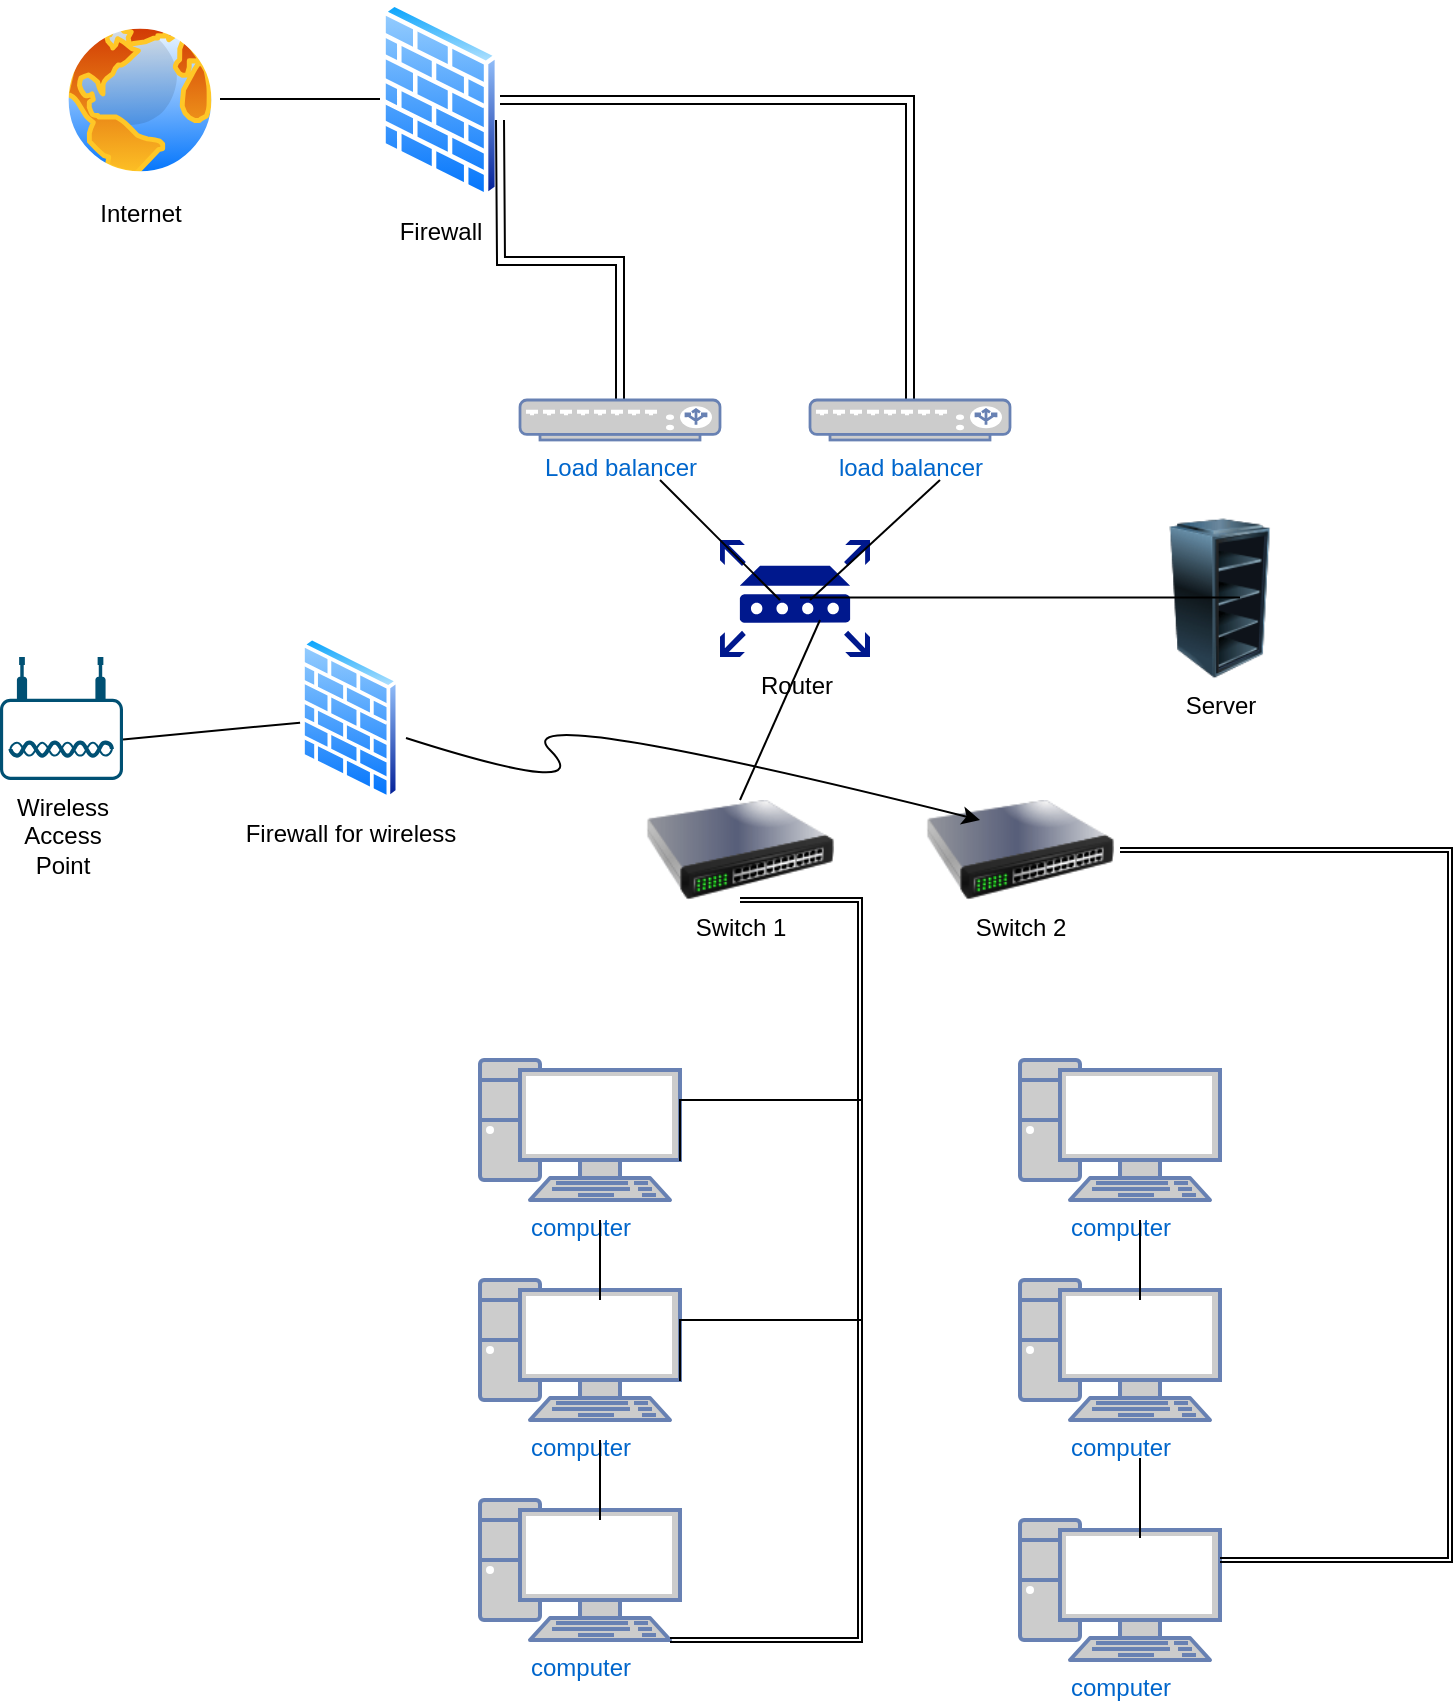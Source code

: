<mxfile version="14.6.13" type="github">
  <diagram id="XVIkT2zcZYyQROvyXXck" name="Page-1">
    <mxGraphModel dx="1422" dy="766" grid="1" gridSize="10" guides="1" tooltips="1" connect="1" arrows="1" fold="1" page="1" pageScale="1" pageWidth="850" pageHeight="1100" math="0" shadow="0">
      <root>
        <mxCell id="0" />
        <mxCell id="1" parent="0" />
        <mxCell id="oexXOZvehWeUb7vfYz6k-1" value="Internet&lt;br&gt;" style="aspect=fixed;perimeter=ellipsePerimeter;html=1;align=center;shadow=0;dashed=0;spacingTop=3;image;image=img/lib/active_directory/internet_globe.svg;" vertex="1" parent="1">
          <mxGeometry x="50" y="120" width="80" height="80" as="geometry" />
        </mxCell>
        <mxCell id="oexXOZvehWeUb7vfYz6k-2" value="Firewall" style="aspect=fixed;perimeter=ellipsePerimeter;html=1;align=center;shadow=0;dashed=0;spacingTop=3;image;image=img/lib/active_directory/firewall.svg;" vertex="1" parent="1">
          <mxGeometry x="210" y="110.82" width="60" height="98.36" as="geometry" />
        </mxCell>
        <mxCell id="oexXOZvehWeUb7vfYz6k-5" value="" style="endArrow=none;html=1;" edge="1" parent="1">
          <mxGeometry width="50" height="50" relative="1" as="geometry">
            <mxPoint x="130" y="159.5" as="sourcePoint" />
            <mxPoint x="210" y="159.5" as="targetPoint" />
          </mxGeometry>
        </mxCell>
        <mxCell id="oexXOZvehWeUb7vfYz6k-11" style="edgeStyle=orthogonalEdgeStyle;shape=link;curved=1;rounded=0;orthogonalLoop=1;jettySize=auto;html=1;exitX=0.5;exitY=0;exitDx=0;exitDy=0;exitPerimeter=0;entryX=1;entryY=0.5;entryDx=0;entryDy=0;" edge="1" parent="1" source="oexXOZvehWeUb7vfYz6k-6" target="oexXOZvehWeUb7vfYz6k-2">
          <mxGeometry relative="1" as="geometry" />
        </mxCell>
        <mxCell id="oexXOZvehWeUb7vfYz6k-6" value="load balancer&lt;br&gt;" style="fontColor=#0066CC;verticalAlign=top;verticalLabelPosition=bottom;labelPosition=center;align=center;html=1;outlineConnect=0;fillColor=#CCCCCC;strokeColor=#6881B3;gradientColor=none;gradientDirection=north;strokeWidth=2;shape=mxgraph.networks.load_balancer;" vertex="1" parent="1">
          <mxGeometry x="425" y="310" width="100" height="20" as="geometry" />
        </mxCell>
        <mxCell id="oexXOZvehWeUb7vfYz6k-12" style="edgeStyle=orthogonalEdgeStyle;shape=link;curved=1;rounded=0;orthogonalLoop=1;jettySize=auto;html=1;exitX=0.5;exitY=0;exitDx=0;exitDy=0;exitPerimeter=0;" edge="1" parent="1" source="oexXOZvehWeUb7vfYz6k-7">
          <mxGeometry relative="1" as="geometry">
            <mxPoint x="270" y="170" as="targetPoint" />
          </mxGeometry>
        </mxCell>
        <mxCell id="oexXOZvehWeUb7vfYz6k-7" value="Load balancer" style="fontColor=#0066CC;verticalAlign=top;verticalLabelPosition=bottom;labelPosition=center;align=center;html=1;outlineConnect=0;fillColor=#CCCCCC;strokeColor=#6881B3;gradientColor=none;gradientDirection=north;strokeWidth=2;shape=mxgraph.networks.load_balancer;" vertex="1" parent="1">
          <mxGeometry x="280" y="310" width="100" height="20" as="geometry" />
        </mxCell>
        <mxCell id="oexXOZvehWeUb7vfYz6k-14" value="Router" style="aspect=fixed;pointerEvents=1;shadow=0;dashed=0;html=1;strokeColor=none;labelPosition=center;verticalLabelPosition=bottom;verticalAlign=top;align=center;fillColor=#00188D;shape=mxgraph.mscae.enterprise.router" vertex="1" parent="1">
          <mxGeometry x="380" y="380" width="75" height="58.5" as="geometry" />
        </mxCell>
        <mxCell id="oexXOZvehWeUb7vfYz6k-15" value="Server" style="image;html=1;image=img/lib/clip_art/computers/Server_Rack_Empty_128x128.png" vertex="1" parent="1">
          <mxGeometry x="590" y="369.25" width="80" height="80" as="geometry" />
        </mxCell>
        <mxCell id="oexXOZvehWeUb7vfYz6k-16" value="" style="endArrow=none;html=1;" edge="1" parent="1">
          <mxGeometry width="50" height="50" relative="1" as="geometry">
            <mxPoint x="420" y="408.75" as="sourcePoint" />
            <mxPoint x="640" y="408.75" as="targetPoint" />
          </mxGeometry>
        </mxCell>
        <mxCell id="oexXOZvehWeUb7vfYz6k-17" value="" style="endArrow=none;html=1;" edge="1" parent="1">
          <mxGeometry width="50" height="50" relative="1" as="geometry">
            <mxPoint x="425" y="410" as="sourcePoint" />
            <mxPoint x="490" y="350" as="targetPoint" />
          </mxGeometry>
        </mxCell>
        <mxCell id="oexXOZvehWeUb7vfYz6k-18" value="" style="endArrow=none;html=1;" edge="1" parent="1">
          <mxGeometry width="50" height="50" relative="1" as="geometry">
            <mxPoint x="350" y="350" as="sourcePoint" />
            <mxPoint x="410" y="410" as="targetPoint" />
            <Array as="points">
              <mxPoint x="390" y="390" />
            </Array>
          </mxGeometry>
        </mxCell>
        <mxCell id="oexXOZvehWeUb7vfYz6k-20" value="computer" style="fontColor=#0066CC;verticalAlign=top;verticalLabelPosition=bottom;labelPosition=center;align=center;html=1;outlineConnect=0;fillColor=#CCCCCC;strokeColor=#6881B3;gradientColor=none;gradientDirection=north;strokeWidth=2;shape=mxgraph.networks.pc;" vertex="1" parent="1">
          <mxGeometry x="260" y="750" width="100" height="70" as="geometry" />
        </mxCell>
        <mxCell id="oexXOZvehWeUb7vfYz6k-21" value="computer" style="fontColor=#0066CC;verticalAlign=top;verticalLabelPosition=bottom;labelPosition=center;align=center;html=1;outlineConnect=0;fillColor=#CCCCCC;strokeColor=#6881B3;gradientColor=none;gradientDirection=north;strokeWidth=2;shape=mxgraph.networks.pc;" vertex="1" parent="1">
          <mxGeometry x="260" y="640" width="100" height="70" as="geometry" />
        </mxCell>
        <mxCell id="oexXOZvehWeUb7vfYz6k-22" value="computer" style="fontColor=#0066CC;verticalAlign=top;verticalLabelPosition=bottom;labelPosition=center;align=center;html=1;outlineConnect=0;fillColor=#CCCCCC;strokeColor=#6881B3;gradientColor=none;gradientDirection=north;strokeWidth=2;shape=mxgraph.networks.pc;" vertex="1" parent="1">
          <mxGeometry x="530" y="870" width="100" height="70" as="geometry" />
        </mxCell>
        <mxCell id="oexXOZvehWeUb7vfYz6k-23" value="computer" style="fontColor=#0066CC;verticalAlign=top;verticalLabelPosition=bottom;labelPosition=center;align=center;html=1;outlineConnect=0;fillColor=#CCCCCC;strokeColor=#6881B3;gradientColor=none;gradientDirection=north;strokeWidth=2;shape=mxgraph.networks.pc;" vertex="1" parent="1">
          <mxGeometry x="530" y="750" width="100" height="70" as="geometry" />
        </mxCell>
        <mxCell id="oexXOZvehWeUb7vfYz6k-24" value="computer" style="fontColor=#0066CC;verticalAlign=top;verticalLabelPosition=bottom;labelPosition=center;align=center;html=1;outlineConnect=0;fillColor=#CCCCCC;strokeColor=#6881B3;gradientColor=none;gradientDirection=north;strokeWidth=2;shape=mxgraph.networks.pc;" vertex="1" parent="1">
          <mxGeometry x="530" y="640" width="100" height="70" as="geometry" />
        </mxCell>
        <mxCell id="oexXOZvehWeUb7vfYz6k-25" value="computer" style="fontColor=#0066CC;verticalAlign=top;verticalLabelPosition=bottom;labelPosition=center;align=center;html=1;outlineConnect=0;fillColor=#CCCCCC;strokeColor=#6881B3;gradientColor=none;gradientDirection=north;strokeWidth=2;shape=mxgraph.networks.pc;" vertex="1" parent="1">
          <mxGeometry x="260" y="860" width="100" height="70" as="geometry" />
        </mxCell>
        <mxCell id="oexXOZvehWeUb7vfYz6k-29" value="" style="endArrow=none;html=1;" edge="1" parent="1">
          <mxGeometry width="50" height="50" relative="1" as="geometry">
            <mxPoint x="320" y="870" as="sourcePoint" />
            <mxPoint x="320" y="830" as="targetPoint" />
            <Array as="points">
              <mxPoint x="320" y="870" />
            </Array>
          </mxGeometry>
        </mxCell>
        <mxCell id="oexXOZvehWeUb7vfYz6k-31" value="" style="endArrow=none;html=1;" edge="1" parent="1">
          <mxGeometry width="50" height="50" relative="1" as="geometry">
            <mxPoint x="320" y="760" as="sourcePoint" />
            <mxPoint x="320" y="720" as="targetPoint" />
            <Array as="points">
              <mxPoint x="320" y="760" />
            </Array>
          </mxGeometry>
        </mxCell>
        <mxCell id="oexXOZvehWeUb7vfYz6k-33" value="" style="endArrow=none;html=1;" edge="1" parent="1">
          <mxGeometry width="50" height="50" relative="1" as="geometry">
            <mxPoint x="590" y="760" as="sourcePoint" />
            <mxPoint x="590" y="720" as="targetPoint" />
            <Array as="points">
              <mxPoint x="590" y="760" />
            </Array>
          </mxGeometry>
        </mxCell>
        <mxCell id="oexXOZvehWeUb7vfYz6k-34" value="" style="endArrow=none;html=1;" edge="1" parent="1">
          <mxGeometry width="50" height="50" relative="1" as="geometry">
            <mxPoint x="590" y="879" as="sourcePoint" />
            <mxPoint x="590" y="839" as="targetPoint" />
          </mxGeometry>
        </mxCell>
        <mxCell id="oexXOZvehWeUb7vfYz6k-37" style="edgeStyle=elbowEdgeStyle;shape=link;rounded=0;orthogonalLoop=1;jettySize=auto;html=1;exitX=0.5;exitY=1;exitDx=0;exitDy=0;entryX=0.95;entryY=1;entryDx=0;entryDy=0;entryPerimeter=0;verticalAlign=top;elbow=vertical;width=-2;" edge="1" parent="1" source="oexXOZvehWeUb7vfYz6k-35" target="oexXOZvehWeUb7vfYz6k-25">
          <mxGeometry relative="1" as="geometry">
            <mxPoint x="420" y="822" as="targetPoint" />
            <Array as="points">
              <mxPoint x="450" y="890" />
              <mxPoint x="450" y="720" />
              <mxPoint x="450" y="700" />
              <mxPoint x="460" y="750" />
            </Array>
          </mxGeometry>
        </mxCell>
        <mxCell id="oexXOZvehWeUb7vfYz6k-35" value="Switch 1" style="image;html=1;image=img/lib/clip_art/networking/Switch_128x128.png" vertex="1" parent="1">
          <mxGeometry x="340" y="510" width="100" height="50" as="geometry" />
        </mxCell>
        <mxCell id="oexXOZvehWeUb7vfYz6k-36" value="Switch 2" style="image;html=1;image=img/lib/clip_art/networking/Switch_128x128.png" vertex="1" parent="1">
          <mxGeometry x="480" y="510" width="100" height="50" as="geometry" />
        </mxCell>
        <mxCell id="oexXOZvehWeUb7vfYz6k-38" value="" style="shape=partialRectangle;whiteSpace=wrap;html=1;bottom=0;right=0;fillColor=none;" vertex="1" parent="1">
          <mxGeometry x="360" y="660" width="90" height="30" as="geometry" />
        </mxCell>
        <mxCell id="oexXOZvehWeUb7vfYz6k-39" value="" style="shape=partialRectangle;whiteSpace=wrap;html=1;bottom=0;right=0;fillColor=none;" vertex="1" parent="1">
          <mxGeometry x="360" y="770" width="90" height="30" as="geometry" />
        </mxCell>
        <mxCell id="oexXOZvehWeUb7vfYz6k-40" style="edgeStyle=elbowEdgeStyle;shape=link;rounded=0;orthogonalLoop=1;jettySize=auto;html=1;verticalAlign=top;elbow=vertical;width=-2;" edge="1" parent="1" source="oexXOZvehWeUb7vfYz6k-36" target="oexXOZvehWeUb7vfYz6k-22">
          <mxGeometry relative="1" as="geometry">
            <mxPoint x="650" y="930" as="targetPoint" />
            <mxPoint x="685" y="560" as="sourcePoint" />
            <Array as="points">
              <mxPoint x="745" y="890" />
              <mxPoint x="745" y="720" />
              <mxPoint x="745" y="700" />
              <mxPoint x="755" y="750" />
            </Array>
          </mxGeometry>
        </mxCell>
        <mxCell id="oexXOZvehWeUb7vfYz6k-41" value="Firewall for wireless" style="aspect=fixed;perimeter=ellipsePerimeter;html=1;align=center;shadow=0;dashed=0;spacingTop=3;image;image=img/lib/active_directory/firewall.svg;" vertex="1" parent="1">
          <mxGeometry x="170" y="428.03" width="50" height="81.97" as="geometry" />
        </mxCell>
        <mxCell id="oexXOZvehWeUb7vfYz6k-46" value="" style="curved=1;endArrow=classic;html=1;exitX=1.06;exitY=0.622;exitDx=0;exitDy=0;exitPerimeter=0;" edge="1" parent="1" source="oexXOZvehWeUb7vfYz6k-41">
          <mxGeometry width="50" height="50" relative="1" as="geometry">
            <mxPoint x="270" y="510" as="sourcePoint" />
            <mxPoint x="510" y="520" as="targetPoint" />
            <Array as="points">
              <mxPoint x="320" y="510" />
              <mxPoint x="270" y="460" />
            </Array>
          </mxGeometry>
        </mxCell>
        <mxCell id="oexXOZvehWeUb7vfYz6k-47" value="Wireless&lt;br&gt;Access&lt;br&gt;Point" style="points=[[0.03,0.36,0],[0.18,0,0],[0.5,0.34,0],[0.82,0,0],[0.97,0.36,0],[1,0.67,0],[0.975,0.975,0],[0.5,1,0],[0.025,0.975,0],[0,0.67,0]];verticalLabelPosition=bottom;html=1;verticalAlign=top;aspect=fixed;align=center;pointerEvents=1;shape=mxgraph.cisco19.wireless_access_point;fillColor=#005073;strokeColor=none;" vertex="1" parent="1">
          <mxGeometry x="20" y="438.5" width="61.5" height="61.5" as="geometry" />
        </mxCell>
        <mxCell id="oexXOZvehWeUb7vfYz6k-48" value="" style="endArrow=none;html=1;exitX=1;exitY=0.67;exitDx=0;exitDy=0;exitPerimeter=0;" edge="1" parent="1" source="oexXOZvehWeUb7vfYz6k-47" target="oexXOZvehWeUb7vfYz6k-41">
          <mxGeometry width="50" height="50" relative="1" as="geometry">
            <mxPoint x="100" y="510" as="sourcePoint" />
            <mxPoint x="150" y="460" as="targetPoint" />
          </mxGeometry>
        </mxCell>
        <mxCell id="oexXOZvehWeUb7vfYz6k-49" value="" style="endArrow=none;html=1;exitX=0.5;exitY=0;exitDx=0;exitDy=0;" edge="1" parent="1" source="oexXOZvehWeUb7vfYz6k-35">
          <mxGeometry width="50" height="50" relative="1" as="geometry">
            <mxPoint x="380" y="470" as="sourcePoint" />
            <mxPoint x="430" y="420" as="targetPoint" />
          </mxGeometry>
        </mxCell>
      </root>
    </mxGraphModel>
  </diagram>
</mxfile>
